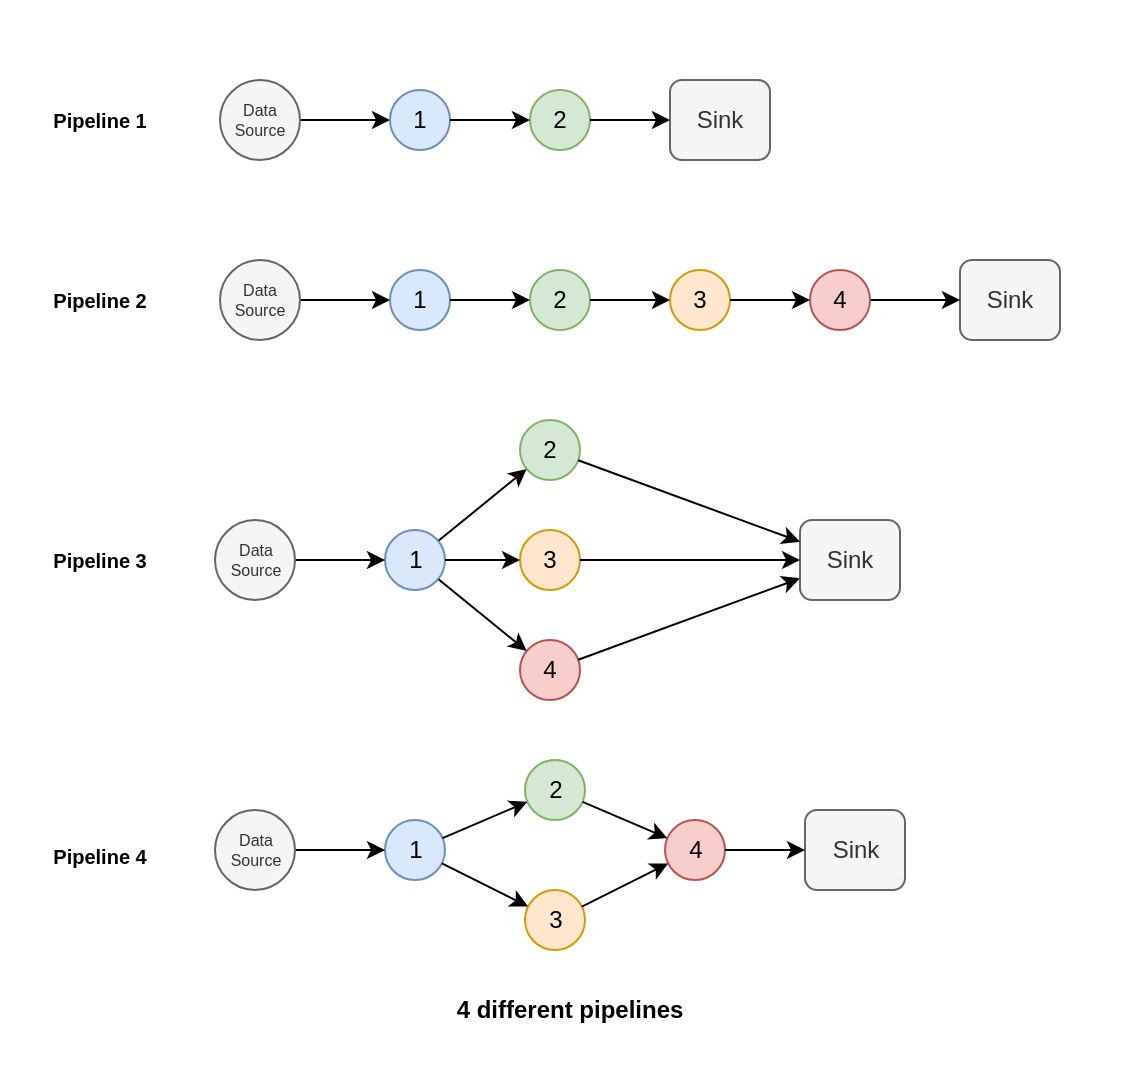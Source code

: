 <mxfile>
    <diagram id="D3wrfoZ5t9sQrdVeHo7J" name="Pipelines">
        <mxGraphModel dx="1088" dy="608" grid="1" gridSize="10" guides="1" tooltips="1" connect="1" arrows="1" fold="1" page="1" pageScale="1" pageWidth="850" pageHeight="1100" math="0" shadow="0">
            <root>
                <mxCell id="0"/>
                <mxCell id="1" parent="0"/>
                <mxCell id="53" value="" style="rounded=1;whiteSpace=wrap;html=1;fontSize=8;fontColor=none;fillColor=#FFFFFF;noLabel=1;strokeColor=none;arcSize=2;" parent="1" vertex="1">
                    <mxGeometry x="20" y="160" width="570" height="540" as="geometry"/>
                </mxCell>
                <mxCell id="49" value="Pipeline 1" style="text;html=1;strokeColor=none;fillColor=none;align=center;verticalAlign=middle;whiteSpace=wrap;rounded=0;fontSize=10;fontColor=#000000;fontStyle=1" parent="1" vertex="1">
                    <mxGeometry x="40" y="205" width="60" height="30" as="geometry"/>
                </mxCell>
                <mxCell id="50" value="Pipeline 2" style="text;html=1;strokeColor=none;fillColor=none;align=center;verticalAlign=middle;whiteSpace=wrap;rounded=0;fontSize=10;fontColor=#000000;fontStyle=1" parent="1" vertex="1">
                    <mxGeometry x="40" y="295" width="60" height="30" as="geometry"/>
                </mxCell>
                <mxCell id="51" value="Pipeline 3" style="text;html=1;strokeColor=none;fillColor=none;align=center;verticalAlign=middle;whiteSpace=wrap;rounded=0;fontSize=10;fontColor=#000000;fontStyle=1" parent="1" vertex="1">
                    <mxGeometry x="40" y="425" width="60" height="30" as="geometry"/>
                </mxCell>
                <mxCell id="52" value="Pipeline 4" style="text;html=1;strokeColor=none;fillColor=none;align=center;verticalAlign=middle;whiteSpace=wrap;rounded=0;fontSize=10;fontColor=#000000;fontStyle=1" parent="1" vertex="1">
                    <mxGeometry x="40" y="572.5" width="60" height="30" as="geometry"/>
                </mxCell>
                <mxCell id="54" value="4 different pipelines" style="text;html=1;strokeColor=none;fillColor=none;align=center;verticalAlign=middle;whiteSpace=wrap;rounded=0;fontSize=12;fontColor=none;fontStyle=1" parent="1" vertex="1">
                    <mxGeometry x="240" y="650" width="130" height="30" as="geometry"/>
                </mxCell>
                <mxCell id="63" value="" style="group" parent="1" vertex="1" connectable="0">
                    <mxGeometry x="127.5" y="540" width="345" height="95" as="geometry"/>
                </mxCell>
                <mxCell id="36" value="1" style="ellipse;whiteSpace=wrap;html=1;aspect=fixed;fillColor=#dae8fc;strokeColor=#6c8ebf;" parent="63" vertex="1">
                    <mxGeometry x="85" y="30" width="30" height="30" as="geometry"/>
                </mxCell>
                <mxCell id="38" value="2" style="ellipse;whiteSpace=wrap;html=1;aspect=fixed;fillColor=#d5e8d4;strokeColor=#82b366;" parent="63" vertex="1">
                    <mxGeometry x="155" width="30" height="30" as="geometry"/>
                </mxCell>
                <mxCell id="47" style="edgeStyle=none;html=1;" parent="63" source="36" target="38" edge="1">
                    <mxGeometry relative="1" as="geometry"/>
                </mxCell>
                <mxCell id="40" value="3" style="ellipse;whiteSpace=wrap;html=1;aspect=fixed;fillColor=#ffe6cc;strokeColor=#d79b00;" parent="63" vertex="1">
                    <mxGeometry x="155" y="65" width="30" height="30" as="geometry"/>
                </mxCell>
                <mxCell id="48" style="edgeStyle=none;html=1;" parent="63" source="36" target="40" edge="1">
                    <mxGeometry relative="1" as="geometry"/>
                </mxCell>
                <mxCell id="42" value="4" style="ellipse;whiteSpace=wrap;html=1;aspect=fixed;fillColor=#f8cecc;strokeColor=#b85450;" parent="63" vertex="1">
                    <mxGeometry x="225" y="30" width="30" height="30" as="geometry"/>
                </mxCell>
                <mxCell id="46" style="edgeStyle=none;html=1;" parent="63" source="38" target="42" edge="1">
                    <mxGeometry relative="1" as="geometry"/>
                </mxCell>
                <mxCell id="39" style="edgeStyle=none;html=1;" parent="63" source="40" target="42" edge="1">
                    <mxGeometry relative="1" as="geometry"/>
                </mxCell>
                <mxCell id="43" style="edgeStyle=none;html=1;" parent="63" source="44" target="36" edge="1">
                    <mxGeometry relative="1" as="geometry"/>
                </mxCell>
                <mxCell id="44" value="Data Source" style="ellipse;whiteSpace=wrap;html=1;aspect=fixed;fontSize=8;fillColor=#f5f5f5;fontColor=#333333;strokeColor=#666666;" parent="63" vertex="1">
                    <mxGeometry y="25" width="40" height="40" as="geometry"/>
                </mxCell>
                <mxCell id="45" value="Sink" style="rounded=1;whiteSpace=wrap;html=1;fillColor=#f5f5f5;fontColor=#333333;strokeColor=#666666;" parent="63" vertex="1">
                    <mxGeometry x="295" y="25" width="50" height="40" as="geometry"/>
                </mxCell>
                <mxCell id="41" style="edgeStyle=none;html=1;" parent="63" source="42" target="45" edge="1">
                    <mxGeometry relative="1" as="geometry"/>
                </mxCell>
                <mxCell id="65" value="" style="group" parent="1" vertex="1" connectable="0">
                    <mxGeometry x="130" y="200" width="275" height="40" as="geometry"/>
                </mxCell>
                <mxCell id="2" value="1" style="ellipse;whiteSpace=wrap;html=1;aspect=fixed;fillColor=#dae8fc;strokeColor=#6c8ebf;" parent="65" vertex="1">
                    <mxGeometry x="85" y="5" width="30" height="30" as="geometry"/>
                </mxCell>
                <mxCell id="3" value="2" style="ellipse;whiteSpace=wrap;html=1;aspect=fixed;fillColor=#d5e8d4;strokeColor=#82b366;" parent="65" vertex="1">
                    <mxGeometry x="155" y="5" width="30" height="30" as="geometry"/>
                </mxCell>
                <mxCell id="10" style="edgeStyle=none;html=1;" parent="65" source="2" target="3" edge="1">
                    <mxGeometry relative="1" as="geometry"/>
                </mxCell>
                <mxCell id="12" style="edgeStyle=none;html=1;" parent="65" source="11" target="2" edge="1">
                    <mxGeometry relative="1" as="geometry"/>
                </mxCell>
                <mxCell id="11" value="Data Source" style="ellipse;whiteSpace=wrap;html=1;aspect=fixed;fontSize=8;fillColor=#f5f5f5;fontColor=#333333;strokeColor=#666666;" parent="65" vertex="1">
                    <mxGeometry width="40" height="40" as="geometry"/>
                </mxCell>
                <mxCell id="29" value="Sink" style="rounded=1;whiteSpace=wrap;html=1;fillColor=#f5f5f5;fontColor=#333333;strokeColor=#666666;" parent="65" vertex="1">
                    <mxGeometry x="225" width="50" height="40" as="geometry"/>
                </mxCell>
                <mxCell id="18" style="edgeStyle=none;html=1;" parent="65" source="3" target="29" edge="1">
                    <mxGeometry relative="1" as="geometry">
                        <mxPoint x="225" y="20" as="targetPoint"/>
                    </mxGeometry>
                </mxCell>
                <mxCell id="68" value="" style="group" parent="1" vertex="1" connectable="0">
                    <mxGeometry x="127.5" y="370" width="342.5" height="140" as="geometry"/>
                </mxCell>
                <mxCell id="19" value="2" style="ellipse;whiteSpace=wrap;html=1;aspect=fixed;fillColor=#d5e8d4;strokeColor=#82b366;container=0;" parent="68" vertex="1">
                    <mxGeometry x="152.5" width="30" height="30" as="geometry"/>
                </mxCell>
                <mxCell id="21" style="edgeStyle=none;html=1;" parent="68" source="9" target="19" edge="1">
                    <mxGeometry relative="1" as="geometry"/>
                </mxCell>
                <mxCell id="23" value="4" style="ellipse;whiteSpace=wrap;html=1;aspect=fixed;fillColor=#f8cecc;strokeColor=#b85450;container=0;" parent="68" vertex="1">
                    <mxGeometry x="152.5" y="110" width="30" height="30" as="geometry"/>
                </mxCell>
                <mxCell id="33" style="edgeStyle=none;html=1;" parent="68" source="23" target="32" edge="1">
                    <mxGeometry relative="1" as="geometry"/>
                </mxCell>
                <mxCell id="56" style="edgeStyle=none;html=1;" parent="68" source="9" target="23" edge="1">
                    <mxGeometry relative="1" as="geometry"/>
                </mxCell>
                <mxCell id="9" value="1" style="ellipse;whiteSpace=wrap;html=1;aspect=fixed;fillColor=#dae8fc;strokeColor=#6c8ebf;container=0;" parent="68" vertex="1">
                    <mxGeometry x="85" y="55" width="30" height="30" as="geometry"/>
                </mxCell>
                <mxCell id="20" value="3" style="ellipse;whiteSpace=wrap;html=1;aspect=fixed;fillColor=#ffe6cc;strokeColor=#d79b00;container=0;" parent="68" vertex="1">
                    <mxGeometry x="152.5" y="55" width="30" height="30" as="geometry"/>
                </mxCell>
                <mxCell id="57" style="edgeStyle=none;html=1;" parent="68" source="9" target="20" edge="1">
                    <mxGeometry relative="1" as="geometry"/>
                </mxCell>
                <mxCell id="27" style="edgeStyle=none;html=1;" parent="68" source="25" target="9" edge="1">
                    <mxGeometry relative="1" as="geometry"/>
                </mxCell>
                <mxCell id="25" value="Data Source" style="ellipse;whiteSpace=wrap;html=1;aspect=fixed;fontSize=8;fillColor=#f5f5f5;fontColor=#333333;strokeColor=#666666;container=0;" parent="68" vertex="1">
                    <mxGeometry y="50" width="40" height="40" as="geometry"/>
                </mxCell>
                <mxCell id="32" value="Sink" style="rounded=1;whiteSpace=wrap;html=1;fillColor=#f5f5f5;fontColor=#333333;strokeColor=#666666;container=0;" parent="68" vertex="1">
                    <mxGeometry x="292.5" y="50" width="50" height="40" as="geometry"/>
                </mxCell>
                <mxCell id="58" style="edgeStyle=none;html=1;" parent="68" source="19" target="32" edge="1">
                    <mxGeometry relative="1" as="geometry"/>
                </mxCell>
                <mxCell id="59" style="edgeStyle=none;html=1;" parent="68" source="20" target="32" edge="1">
                    <mxGeometry relative="1" as="geometry"/>
                </mxCell>
                <mxCell id="69" value="" style="group" parent="1" vertex="1" connectable="0">
                    <mxGeometry x="130" y="290" width="420" height="40" as="geometry"/>
                </mxCell>
                <mxCell id="30" value="Sink" style="rounded=1;whiteSpace=wrap;html=1;fillColor=#f5f5f5;fontColor=#333333;strokeColor=#666666;" parent="69" vertex="1">
                    <mxGeometry x="370" width="50" height="40" as="geometry"/>
                </mxCell>
                <mxCell id="67" style="edgeStyle=none;html=1;" parent="69" source="66" target="30" edge="1">
                    <mxGeometry relative="1" as="geometry"/>
                </mxCell>
                <mxCell id="4" value="1" style="ellipse;whiteSpace=wrap;html=1;aspect=fixed;fillColor=#dae8fc;strokeColor=#6c8ebf;" parent="69" vertex="1">
                    <mxGeometry x="85" y="5" width="30" height="30" as="geometry"/>
                </mxCell>
                <mxCell id="5" value="2" style="ellipse;whiteSpace=wrap;html=1;aspect=fixed;fillColor=#d5e8d4;strokeColor=#82b366;" parent="69" vertex="1">
                    <mxGeometry x="155" y="5" width="30" height="30" as="geometry"/>
                </mxCell>
                <mxCell id="15" style="edgeStyle=none;html=1;" parent="69" source="4" target="5" edge="1">
                    <mxGeometry relative="1" as="geometry"/>
                </mxCell>
                <mxCell id="8" value="3" style="ellipse;whiteSpace=wrap;html=1;aspect=fixed;fillColor=#ffe6cc;strokeColor=#d79b00;" parent="69" vertex="1">
                    <mxGeometry x="225" y="5" width="30" height="30" as="geometry"/>
                </mxCell>
                <mxCell id="16" style="edgeStyle=none;html=1;" parent="69" source="5" target="8" edge="1">
                    <mxGeometry relative="1" as="geometry"/>
                </mxCell>
                <mxCell id="14" style="edgeStyle=none;html=1;" parent="69" source="13" target="4" edge="1">
                    <mxGeometry relative="1" as="geometry"/>
                </mxCell>
                <mxCell id="13" value="Data Source" style="ellipse;whiteSpace=wrap;html=1;aspect=fixed;fontSize=8;fillColor=#f5f5f5;fontColor=#333333;strokeColor=#666666;" parent="69" vertex="1">
                    <mxGeometry width="40" height="40" as="geometry"/>
                </mxCell>
                <mxCell id="66" value="4" style="ellipse;whiteSpace=wrap;html=1;aspect=fixed;fillColor=#f8cecc;strokeColor=#b85450;container=0;" parent="69" vertex="1">
                    <mxGeometry x="295" y="5" width="30" height="30" as="geometry"/>
                </mxCell>
                <mxCell id="31" style="edgeStyle=none;html=1;" parent="69" source="8" target="66" edge="1">
                    <mxGeometry relative="1" as="geometry"/>
                </mxCell>
            </root>
        </mxGraphModel>
    </diagram>
    <diagram id="2WjZwwupQjMzgDtRrqf1" name="Pipeline 2">
        <mxGraphModel dx="640" dy="358" grid="1" gridSize="10" guides="1" tooltips="1" connect="1" arrows="1" fold="1" page="1" pageScale="1" pageWidth="1100" pageHeight="850" math="0" shadow="0">
            <root>
                <mxCell id="0"/>
                <mxCell id="1" parent="0"/>
                <mxCell id="YL7v0kiHTcvJsBffCE6M-1" value="" style="group" vertex="1" connectable="0" parent="1">
                    <mxGeometry x="130" y="290" width="420" height="40" as="geometry"/>
                </mxCell>
                <mxCell id="YL7v0kiHTcvJsBffCE6M-2" value="Sink" style="rounded=1;whiteSpace=wrap;html=1;fillColor=#f5f5f5;fontColor=#333333;strokeColor=#666666;" vertex="1" parent="YL7v0kiHTcvJsBffCE6M-1">
                    <mxGeometry x="370" width="50" height="40" as="geometry"/>
                </mxCell>
                <mxCell id="YL7v0kiHTcvJsBffCE6M-3" style="edgeStyle=none;html=1;" edge="1" parent="YL7v0kiHTcvJsBffCE6M-1" source="YL7v0kiHTcvJsBffCE6M-11" target="YL7v0kiHTcvJsBffCE6M-2">
                    <mxGeometry relative="1" as="geometry"/>
                </mxCell>
                <mxCell id="YL7v0kiHTcvJsBffCE6M-4" value="1" style="ellipse;whiteSpace=wrap;html=1;aspect=fixed;fillColor=#dae8fc;strokeColor=#6c8ebf;" vertex="1" parent="YL7v0kiHTcvJsBffCE6M-1">
                    <mxGeometry x="85" y="5" width="30" height="30" as="geometry"/>
                </mxCell>
                <mxCell id="YL7v0kiHTcvJsBffCE6M-5" value="2" style="ellipse;whiteSpace=wrap;html=1;aspect=fixed;fillColor=#d5e8d4;strokeColor=#82b366;" vertex="1" parent="YL7v0kiHTcvJsBffCE6M-1">
                    <mxGeometry x="155" y="5" width="30" height="30" as="geometry"/>
                </mxCell>
                <mxCell id="YL7v0kiHTcvJsBffCE6M-6" style="edgeStyle=none;html=1;" edge="1" parent="YL7v0kiHTcvJsBffCE6M-1" source="YL7v0kiHTcvJsBffCE6M-4" target="YL7v0kiHTcvJsBffCE6M-5">
                    <mxGeometry relative="1" as="geometry"/>
                </mxCell>
                <mxCell id="YL7v0kiHTcvJsBffCE6M-7" value="3" style="ellipse;whiteSpace=wrap;html=1;aspect=fixed;fillColor=#ffe6cc;strokeColor=#d79b00;" vertex="1" parent="YL7v0kiHTcvJsBffCE6M-1">
                    <mxGeometry x="225" y="5" width="30" height="30" as="geometry"/>
                </mxCell>
                <mxCell id="YL7v0kiHTcvJsBffCE6M-8" style="edgeStyle=none;html=1;" edge="1" parent="YL7v0kiHTcvJsBffCE6M-1" source="YL7v0kiHTcvJsBffCE6M-5" target="YL7v0kiHTcvJsBffCE6M-7">
                    <mxGeometry relative="1" as="geometry"/>
                </mxCell>
                <mxCell id="YL7v0kiHTcvJsBffCE6M-9" style="edgeStyle=none;html=1;" edge="1" parent="YL7v0kiHTcvJsBffCE6M-1" source="YL7v0kiHTcvJsBffCE6M-10" target="YL7v0kiHTcvJsBffCE6M-4">
                    <mxGeometry relative="1" as="geometry"/>
                </mxCell>
                <mxCell id="YL7v0kiHTcvJsBffCE6M-10" value="Data Source" style="ellipse;whiteSpace=wrap;html=1;aspect=fixed;fontSize=8;fillColor=#f5f5f5;fontColor=#333333;strokeColor=#666666;" vertex="1" parent="YL7v0kiHTcvJsBffCE6M-1">
                    <mxGeometry width="40" height="40" as="geometry"/>
                </mxCell>
                <mxCell id="YL7v0kiHTcvJsBffCE6M-11" value="4" style="ellipse;whiteSpace=wrap;html=1;aspect=fixed;fillColor=#f8cecc;strokeColor=#b85450;container=0;" vertex="1" parent="YL7v0kiHTcvJsBffCE6M-1">
                    <mxGeometry x="295" y="5" width="30" height="30" as="geometry"/>
                </mxCell>
                <mxCell id="YL7v0kiHTcvJsBffCE6M-12" style="edgeStyle=none;html=1;" edge="1" parent="YL7v0kiHTcvJsBffCE6M-1" source="YL7v0kiHTcvJsBffCE6M-7" target="YL7v0kiHTcvJsBffCE6M-11">
                    <mxGeometry relative="1" as="geometry"/>
                </mxCell>
                <mxCell id="YL7v0kiHTcvJsBffCE6M-13" value="&lt;div style=&quot;color: rgb(36, 41, 47); background-color: rgb(255, 255, 255); font-family: &amp;quot;MesloLGS NF&amp;quot;, Consolas, &amp;quot;Courier New&amp;quot;, monospace; font-size: 8px; line-height: 19px;&quot;&gt;&lt;b&gt;Vehicle Classification&lt;/b&gt; (mobilnet)&lt;/div&gt;" style="text;html=1;strokeColor=none;fillColor=none;align=center;verticalAlign=middle;whiteSpace=wrap;rounded=0;fontSize=8;" vertex="1" parent="1">
                    <mxGeometry x="120" y="375" width="110" height="50" as="geometry"/>
                </mxCell>
                <mxCell id="YL7v0kiHTcvJsBffCE6M-14" value="&lt;div style=&quot;color: rgb(36, 41, 47); background-color: rgb(255, 255, 255); font-family: &amp;quot;MesloLGS NF&amp;quot;, Consolas, &amp;quot;Courier New&amp;quot;, monospace; font-size: 8px; line-height: 19px;&quot;&gt;&lt;div style=&quot;font-size: 8px;&quot;&gt;&lt;span style=&quot;color: rgb(36, 41, 47); font-size: 8px;&quot;&gt;&lt;b&gt;Detect Damaged Vehicle&lt;/b&gt;&lt;br&gt;(damage_vehicle_yolo5)&lt;/span&gt;&lt;/div&gt;&lt;/div&gt;" style="text;whiteSpace=wrap;html=1;fontSize=8;align=center;" vertex="1" parent="1">
                    <mxGeometry x="260" y="190" width="140" height="50" as="geometry"/>
                </mxCell>
                <mxCell id="YL7v0kiHTcvJsBffCE6M-16" style="edgeStyle=none;html=1;fontSize=8;dashed=1;endArrow=none;endFill=0;strokeWidth=2;" edge="1" parent="1" source="YL7v0kiHTcvJsBffCE6M-4" target="YL7v0kiHTcvJsBffCE6M-13">
                    <mxGeometry relative="1" as="geometry"/>
                </mxCell>
                <mxCell id="YL7v0kiHTcvJsBffCE6M-17" style="edgeStyle=none;html=1;dashed=1;strokeWidth=2;fontSize=8;endArrow=none;endFill=0;entryX=0.565;entryY=1.012;entryDx=0;entryDy=0;entryPerimeter=0;" edge="1" parent="1" source="YL7v0kiHTcvJsBffCE6M-5" target="YL7v0kiHTcvJsBffCE6M-14">
                    <mxGeometry relative="1" as="geometry"/>
                </mxCell>
                <mxCell id="YL7v0kiHTcvJsBffCE6M-18" value="&lt;div style=&quot;color: rgb(36, 41, 47); background-color: rgb(255, 255, 255); font-family: &amp;quot;MesloLGS NF&amp;quot;, Consolas, &amp;quot;Courier New&amp;quot;, monospace; font-size: 8px; line-height: 19px;&quot;&gt;&lt;div style=&quot;font-size: 8px;&quot;&gt;&lt;span style=&quot;color: rgb(36, 41, 47); font-size: 8px;&quot;&gt;&lt;b&gt;Detect Vehicle License Plate&lt;/b&gt;&lt;br&gt;(yolos-small-finetuned-license-plate-detection)&lt;/span&gt;&lt;/div&gt;&lt;/div&gt;" style="text;whiteSpace=wrap;html=1;fontSize=8;align=center;" vertex="1" parent="1">
                    <mxGeometry x="240" y="375" width="250" height="50" as="geometry"/>
                </mxCell>
                <mxCell id="YL7v0kiHTcvJsBffCE6M-19" style="edgeStyle=none;html=1;entryX=0.37;entryY=0.013;entryDx=0;entryDy=0;entryPerimeter=0;dashed=1;strokeWidth=2;fontSize=8;endArrow=none;endFill=0;" edge="1" parent="1" source="YL7v0kiHTcvJsBffCE6M-7" target="YL7v0kiHTcvJsBffCE6M-18">
                    <mxGeometry relative="1" as="geometry"/>
                </mxCell>
                <mxCell id="YL7v0kiHTcvJsBffCE6M-20" value="&lt;div style=&quot;color: rgb(36, 41, 47); background-color: rgb(255, 255, 255); font-family: &amp;quot;MesloLGS NF&amp;quot;, Consolas, &amp;quot;Courier New&amp;quot;, monospace; font-size: 8px; line-height: 19px;&quot;&gt;&lt;div style=&quot;font-size: 8px;&quot;&gt;&lt;span style=&quot;color: rgb(36, 41, 47); font-size: 8px;&quot;&gt;&lt;b&gt;Extrac License Plate Number&lt;/b&gt;&lt;br&gt;(trocr-small-printed)&lt;/span&gt;&lt;/div&gt;&lt;/div&gt;" style="text;whiteSpace=wrap;html=1;fontSize=8;align=center;" vertex="1" parent="1">
                    <mxGeometry x="425" y="190" width="140" height="50" as="geometry"/>
                </mxCell>
                <mxCell id="YL7v0kiHTcvJsBffCE6M-21" style="edgeStyle=none;html=1;dashed=1;strokeWidth=2;fontSize=8;endArrow=none;endFill=0;" edge="1" parent="1" source="YL7v0kiHTcvJsBffCE6M-11" target="YL7v0kiHTcvJsBffCE6M-20">
                    <mxGeometry relative="1" as="geometry"/>
                </mxCell>
            </root>
        </mxGraphModel>
    </diagram>
</mxfile>